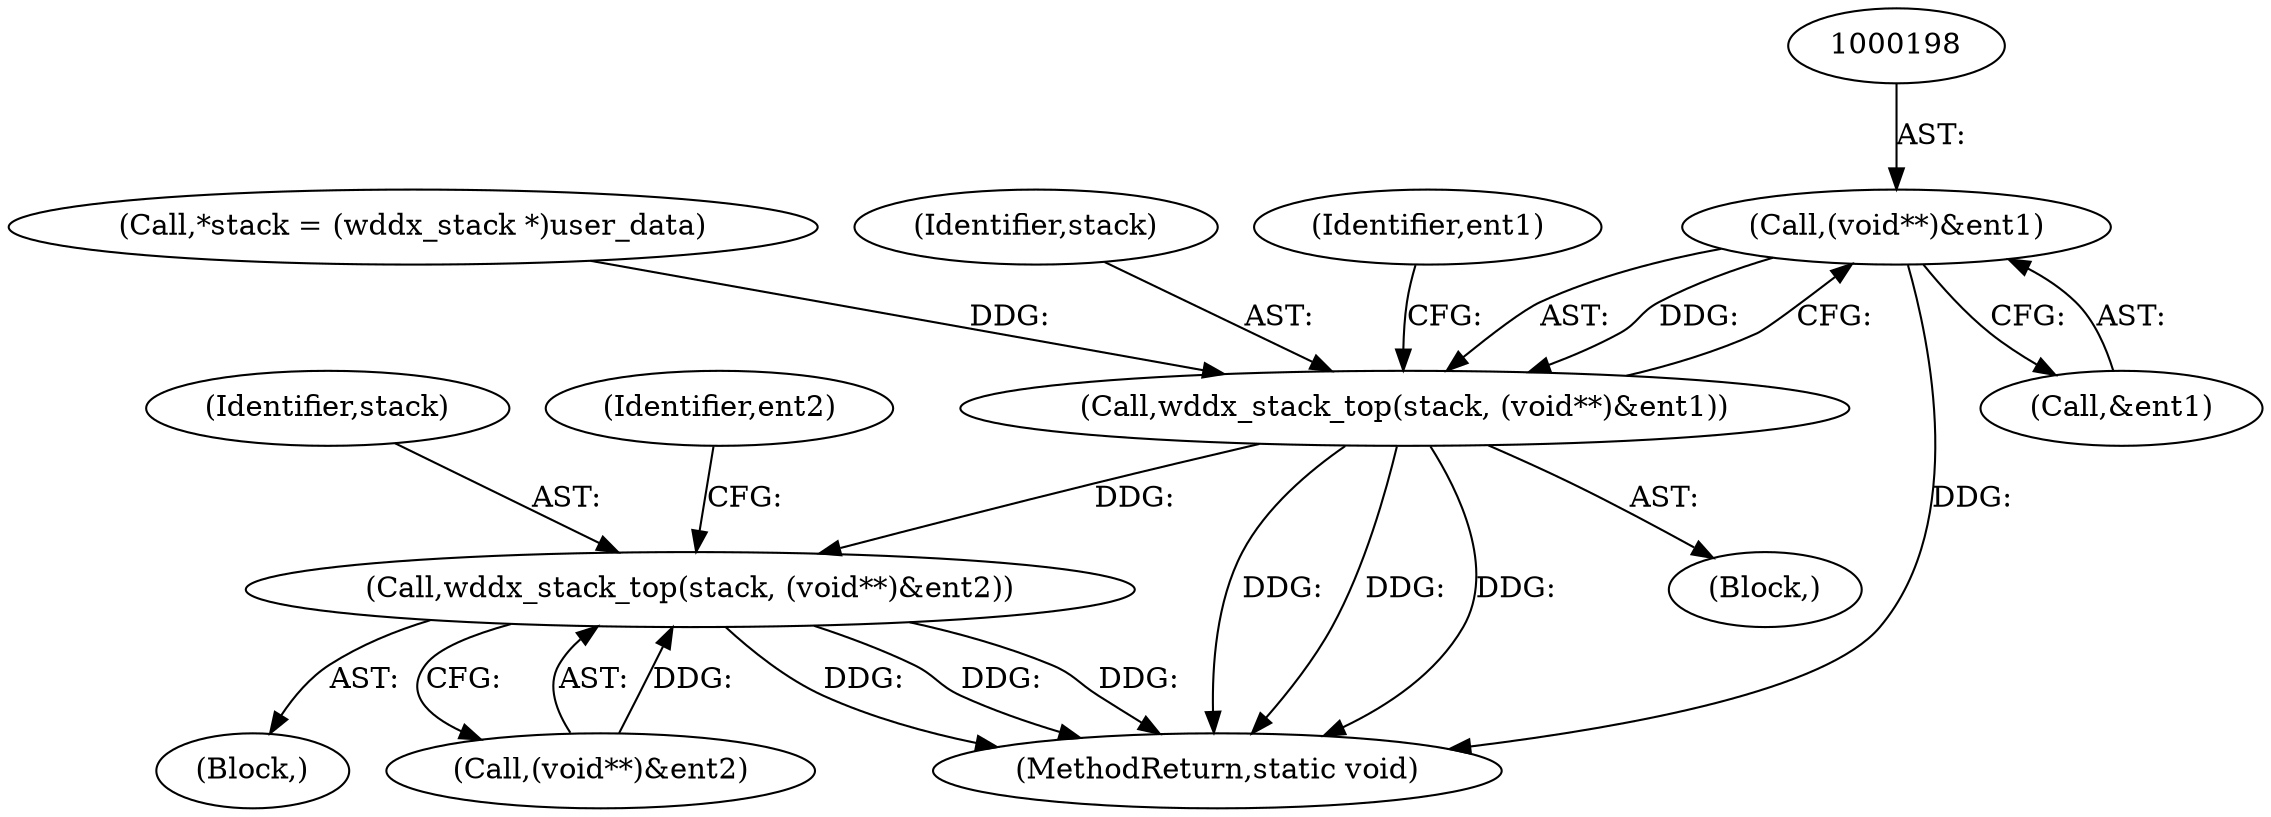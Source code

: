 digraph "0_php-src_8d2539fa0faf3f63e1d1e7635347c5b9e777d47b@pointer" {
"1000197" [label="(Call,(void**)&ent1)"];
"1000195" [label="(Call,wddx_stack_top(stack, (void**)&ent1))"];
"1000329" [label="(Call,wddx_stack_top(stack, (void**)&ent2))"];
"1000197" [label="(Call,(void**)&ent1)"];
"1000195" [label="(Call,wddx_stack_top(stack, (void**)&ent1))"];
"1000115" [label="(Call,*stack = (wddx_stack *)user_data)"];
"1000671" [label="(MethodReturn,static void)"];
"1000324" [label="(Block,)"];
"1000196" [label="(Identifier,stack)"];
"1000199" [label="(Call,&ent1)"];
"1000330" [label="(Identifier,stack)"];
"1000338" [label="(Identifier,ent2)"];
"1000194" [label="(Block,)"];
"1000329" [label="(Call,wddx_stack_top(stack, (void**)&ent2))"];
"1000205" [label="(Identifier,ent1)"];
"1000331" [label="(Call,(void**)&ent2)"];
"1000197" -> "1000195"  [label="AST: "];
"1000197" -> "1000199"  [label="CFG: "];
"1000198" -> "1000197"  [label="AST: "];
"1000199" -> "1000197"  [label="AST: "];
"1000195" -> "1000197"  [label="CFG: "];
"1000197" -> "1000671"  [label="DDG: "];
"1000197" -> "1000195"  [label="DDG: "];
"1000195" -> "1000194"  [label="AST: "];
"1000196" -> "1000195"  [label="AST: "];
"1000205" -> "1000195"  [label="CFG: "];
"1000195" -> "1000671"  [label="DDG: "];
"1000195" -> "1000671"  [label="DDG: "];
"1000195" -> "1000671"  [label="DDG: "];
"1000115" -> "1000195"  [label="DDG: "];
"1000195" -> "1000329"  [label="DDG: "];
"1000329" -> "1000324"  [label="AST: "];
"1000329" -> "1000331"  [label="CFG: "];
"1000330" -> "1000329"  [label="AST: "];
"1000331" -> "1000329"  [label="AST: "];
"1000338" -> "1000329"  [label="CFG: "];
"1000329" -> "1000671"  [label="DDG: "];
"1000329" -> "1000671"  [label="DDG: "];
"1000329" -> "1000671"  [label="DDG: "];
"1000331" -> "1000329"  [label="DDG: "];
}
